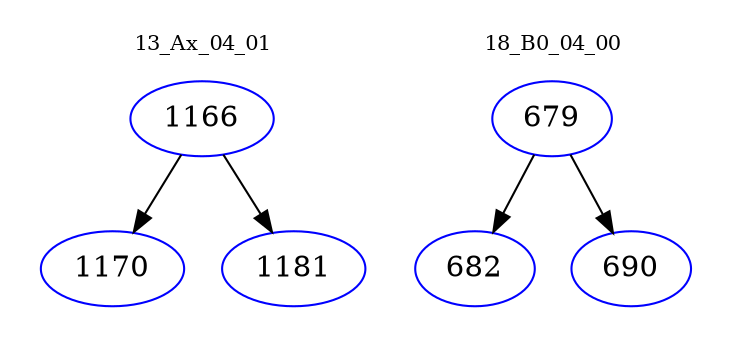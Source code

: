 digraph{
subgraph cluster_0 {
color = white
label = "13_Ax_04_01";
fontsize=10;
T0_1166 [label="1166", color="blue"]
T0_1166 -> T0_1170 [color="black"]
T0_1170 [label="1170", color="blue"]
T0_1166 -> T0_1181 [color="black"]
T0_1181 [label="1181", color="blue"]
}
subgraph cluster_1 {
color = white
label = "18_B0_04_00";
fontsize=10;
T1_679 [label="679", color="blue"]
T1_679 -> T1_682 [color="black"]
T1_682 [label="682", color="blue"]
T1_679 -> T1_690 [color="black"]
T1_690 [label="690", color="blue"]
}
}
